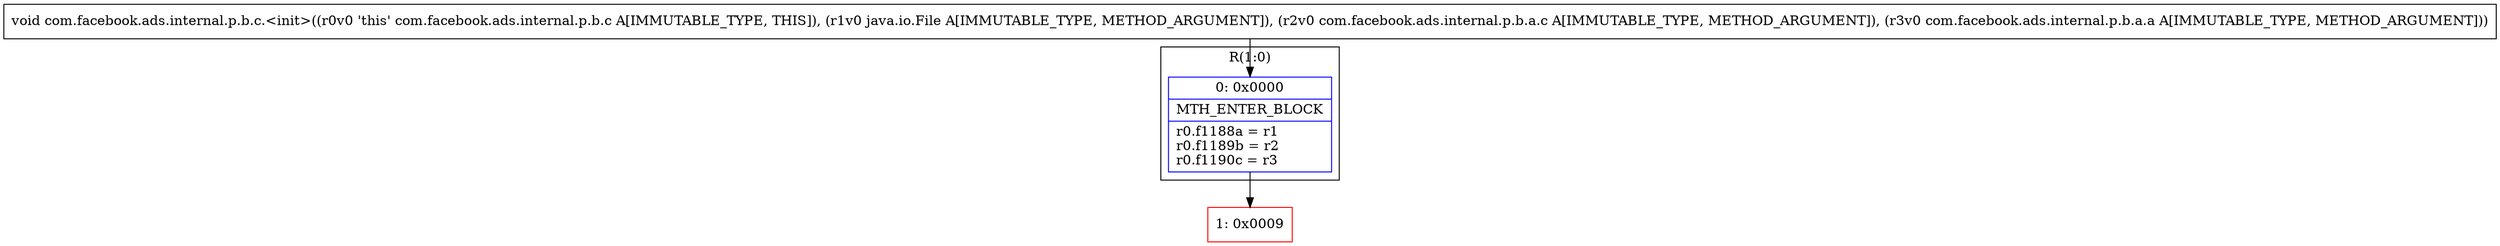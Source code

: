 digraph "CFG forcom.facebook.ads.internal.p.b.c.\<init\>(Ljava\/io\/File;Lcom\/facebook\/ads\/internal\/p\/b\/a\/c;Lcom\/facebook\/ads\/internal\/p\/b\/a\/a;)V" {
subgraph cluster_Region_1478758520 {
label = "R(1:0)";
node [shape=record,color=blue];
Node_0 [shape=record,label="{0\:\ 0x0000|MTH_ENTER_BLOCK\l|r0.f1188a = r1\lr0.f1189b = r2\lr0.f1190c = r3\l}"];
}
Node_1 [shape=record,color=red,label="{1\:\ 0x0009}"];
MethodNode[shape=record,label="{void com.facebook.ads.internal.p.b.c.\<init\>((r0v0 'this' com.facebook.ads.internal.p.b.c A[IMMUTABLE_TYPE, THIS]), (r1v0 java.io.File A[IMMUTABLE_TYPE, METHOD_ARGUMENT]), (r2v0 com.facebook.ads.internal.p.b.a.c A[IMMUTABLE_TYPE, METHOD_ARGUMENT]), (r3v0 com.facebook.ads.internal.p.b.a.a A[IMMUTABLE_TYPE, METHOD_ARGUMENT])) }"];
MethodNode -> Node_0;
Node_0 -> Node_1;
}

